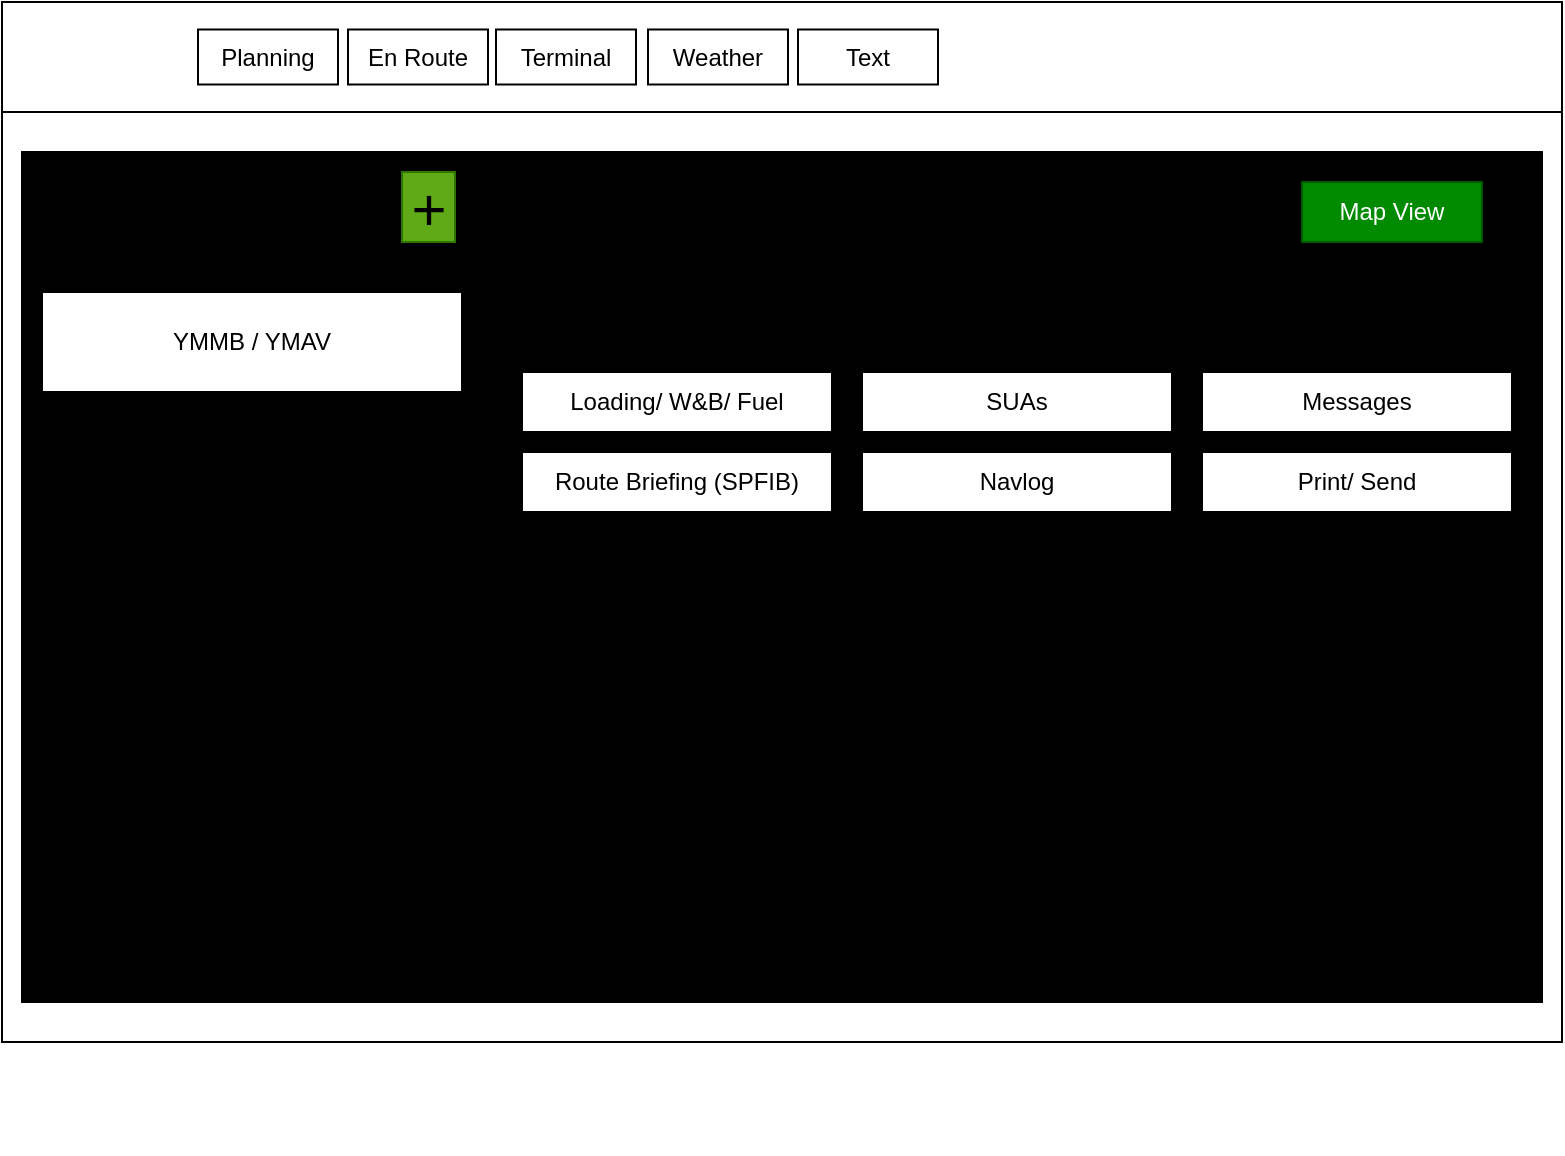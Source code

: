 <mxfile version="28.1.2">
  <diagram name="Page-1" id="6eluWgzYQhiuT8Peeyo0">
    <mxGraphModel dx="1415" dy="942" grid="1" gridSize="10" guides="1" tooltips="1" connect="1" arrows="1" fold="1" page="1" pageScale="1" pageWidth="827" pageHeight="1169" math="0" shadow="0">
      <root>
        <mxCell id="0" />
        <mxCell id="1" parent="0" />
        <mxCell id="YcRq7a_YSYb15VPCzJH_-1" value="" style="rounded=0;whiteSpace=wrap;html=1;fillColor=light-dark(#FFFFFF,#191919);" parent="1" vertex="1">
          <mxGeometry x="30" y="65" width="780" height="520" as="geometry" />
        </mxCell>
        <mxCell id="YcRq7a_YSYb15VPCzJH_-2" value="" style="rounded=0;whiteSpace=wrap;html=1;" parent="1" vertex="1">
          <mxGeometry x="30" y="65" width="780" height="55" as="geometry" />
        </mxCell>
        <mxCell id="YcRq7a_YSYb15VPCzJH_-3" value="Planning" style="rounded=0;whiteSpace=wrap;html=1;fillColor=light-dark(#FFFFFF,#FF981C);" parent="1" vertex="1">
          <mxGeometry x="128" y="78.75" width="70" height="27.5" as="geometry" />
        </mxCell>
        <mxCell id="YcRq7a_YSYb15VPCzJH_-4" value="En Route" style="rounded=0;whiteSpace=wrap;html=1;fillColor=light-dark(#FFFFFF,#635050);" parent="1" vertex="1">
          <mxGeometry x="203" y="78.75" width="70" height="27.5" as="geometry" />
        </mxCell>
        <mxCell id="YcRq7a_YSYb15VPCzJH_-5" value="Weather" style="rounded=0;whiteSpace=wrap;html=1;fillColor=light-dark(#FFFFFF,#635050);" parent="1" vertex="1">
          <mxGeometry x="353" y="78.75" width="70" height="27.5" as="geometry" />
        </mxCell>
        <mxCell id="YcRq7a_YSYb15VPCzJH_-6" value="Terminal" style="rounded=0;whiteSpace=wrap;html=1;fillColor=light-dark(#FFFFFF,#635050);" parent="1" vertex="1">
          <mxGeometry x="277" y="78.75" width="70" height="27.5" as="geometry" />
        </mxCell>
        <mxCell id="YcRq7a_YSYb15VPCzJH_-7" value="Text" style="rounded=0;whiteSpace=wrap;html=1;fillColor=light-dark(#FFFFFF,#635050);" parent="1" vertex="1">
          <mxGeometry x="428" y="78.75" width="70" height="27.5" as="geometry" />
        </mxCell>
        <mxCell id="o28gxzMo-ft7gGx3e3Ex-1" value="" style="rounded=0;whiteSpace=wrap;html=1;fillColor=light-dark(default, #232323);" vertex="1" parent="1">
          <mxGeometry x="40" y="140" width="760" height="425" as="geometry" />
        </mxCell>
        <mxCell id="o28gxzMo-ft7gGx3e3Ex-2" value="" style="rounded=0;whiteSpace=wrap;html=1;fillColor=light-dark(#000000,#FF9300);" vertex="1" parent="1">
          <mxGeometry x="270" y="155" width="10" height="395" as="geometry" />
        </mxCell>
        <mxCell id="o28gxzMo-ft7gGx3e3Ex-3" value="All Flights" style="text;html=1;align=center;verticalAlign=middle;whiteSpace=wrap;rounded=0;" vertex="1" parent="1">
          <mxGeometry x="80" y="155" width="140" height="40" as="geometry" />
        </mxCell>
        <mxCell id="o28gxzMo-ft7gGx3e3Ex-4" value="Planning" style="text;html=1;align=center;verticalAlign=middle;whiteSpace=wrap;rounded=0;" vertex="1" parent="1">
          <mxGeometry x="460" y="155" width="140" height="40" as="geometry" />
        </mxCell>
        <mxCell id="o28gxzMo-ft7gGx3e3Ex-5" value="YMMB / YMAV" style="rounded=0;whiteSpace=wrap;html=1;" vertex="1" parent="1">
          <mxGeometry x="50" y="210" width="210" height="50" as="geometry" />
        </mxCell>
        <mxCell id="o28gxzMo-ft7gGx3e3Ex-6" value="Loading/ W&amp;amp;B/ Fuel" style="rounded=0;whiteSpace=wrap;html=1;" vertex="1" parent="1">
          <mxGeometry x="290" y="250" width="155" height="30" as="geometry" />
        </mxCell>
        <mxCell id="o28gxzMo-ft7gGx3e3Ex-7" value="Distance:&lt;div&gt;20nm&lt;/div&gt;" style="text;html=1;align=center;verticalAlign=middle;whiteSpace=wrap;rounded=0;" vertex="1" parent="1">
          <mxGeometry x="330" y="200" width="60" height="30" as="geometry" />
        </mxCell>
        <mxCell id="o28gxzMo-ft7gGx3e3Ex-8" value="ETE:&lt;div&gt;1h 35m&lt;/div&gt;" style="text;html=1;align=center;verticalAlign=middle;whiteSpace=wrap;rounded=0;" vertex="1" parent="1">
          <mxGeometry x="440" y="200" width="60" height="30" as="geometry" />
        </mxCell>
        <mxCell id="o28gxzMo-ft7gGx3e3Ex-9" value="ETA:&lt;div&gt;12:45pm&lt;/div&gt;" style="text;html=1;align=center;verticalAlign=middle;whiteSpace=wrap;rounded=0;" vertex="1" parent="1">
          <mxGeometry x="560" y="200" width="60" height="30" as="geometry" />
        </mxCell>
        <mxCell id="o28gxzMo-ft7gGx3e3Ex-10" value="Fuel:&lt;div&gt;134lts&lt;/div&gt;" style="text;html=1;align=center;verticalAlign=middle;whiteSpace=wrap;rounded=0;" vertex="1" parent="1">
          <mxGeometry x="670" y="200" width="60" height="30" as="geometry" />
        </mxCell>
        <mxCell id="o28gxzMo-ft7gGx3e3Ex-11" value="Route Briefing (SPFIB)" style="rounded=0;whiteSpace=wrap;html=1;" vertex="1" parent="1">
          <mxGeometry x="290" y="290" width="155" height="30" as="geometry" />
        </mxCell>
        <mxCell id="o28gxzMo-ft7gGx3e3Ex-12" value="SUAs" style="rounded=0;whiteSpace=wrap;html=1;" vertex="1" parent="1">
          <mxGeometry x="460" y="250" width="155" height="30" as="geometry" />
        </mxCell>
        <mxCell id="o28gxzMo-ft7gGx3e3Ex-13" value="Messages" style="rounded=0;whiteSpace=wrap;html=1;" vertex="1" parent="1">
          <mxGeometry x="630" y="250" width="155" height="30" as="geometry" />
        </mxCell>
        <mxCell id="o28gxzMo-ft7gGx3e3Ex-14" value="&lt;div style=&quot;text-align: justify;&quot;&gt;&lt;span style=&quot;color: light-dark(rgb(0, 0, 0), rgb(255, 255, 255));&quot;&gt;&lt;font style=&quot;font-size: 30px;&quot;&gt;+&lt;/font&gt;&lt;/span&gt;&lt;/div&gt;" style="rounded=0;whiteSpace=wrap;html=1;fillColor=#60a917;fontColor=#ffffff;strokeColor=light-dark(#2D7600,#B1B1B1);" vertex="1" parent="1">
          <mxGeometry x="230" y="150" width="26.5" height="35" as="geometry" />
        </mxCell>
        <mxCell id="o28gxzMo-ft7gGx3e3Ex-15" value="Navlog" style="rounded=0;whiteSpace=wrap;html=1;" vertex="1" parent="1">
          <mxGeometry x="460" y="290" width="155" height="30" as="geometry" />
        </mxCell>
        <mxCell id="o28gxzMo-ft7gGx3e3Ex-16" value="Print/ Send" style="rounded=0;whiteSpace=wrap;html=1;" vertex="1" parent="1">
          <mxGeometry x="630" y="290" width="155" height="30" as="geometry" />
        </mxCell>
        <mxCell id="o28gxzMo-ft7gGx3e3Ex-17" value="Map View" style="rounded=0;whiteSpace=wrap;html=1;fillColor=#008a00;fontColor=#ffffff;strokeColor=#005700;" vertex="1" parent="1">
          <mxGeometry x="680" y="155" width="90" height="30" as="geometry" />
        </mxCell>
        <mxCell id="o28gxzMo-ft7gGx3e3Ex-20" value="" style="endArrow=none;html=1;rounded=0;strokeColor=none;" edge="1" parent="1">
          <mxGeometry width="50" height="50" relative="1" as="geometry">
            <mxPoint x="550" y="510" as="sourcePoint" />
            <mxPoint x="590" y="640" as="targetPoint" />
          </mxGeometry>
        </mxCell>
      </root>
    </mxGraphModel>
  </diagram>
</mxfile>

